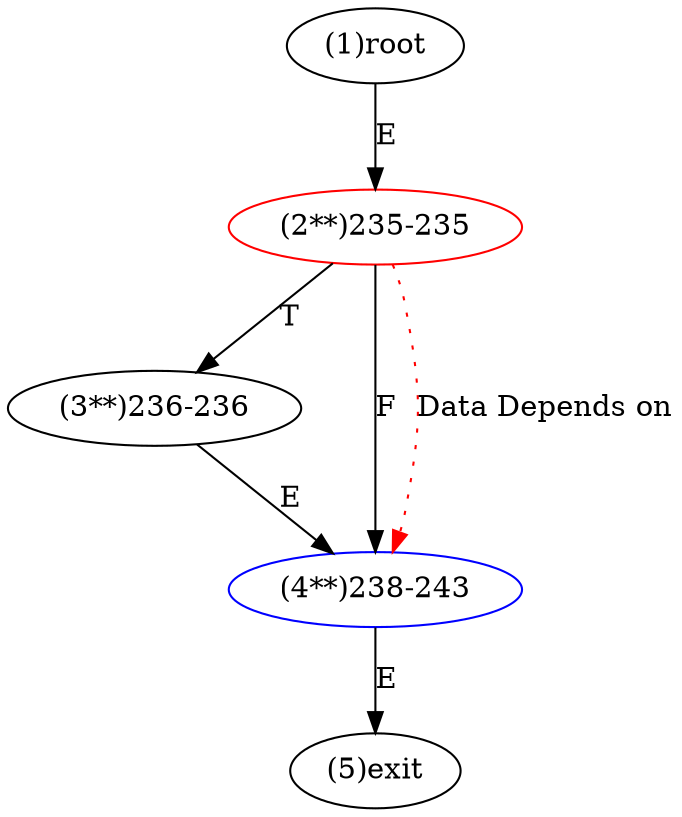 digraph "" { 
1[ label="(1)root"];
2[ label="(2**)235-235",color=red];
3[ label="(3**)236-236"];
4[ label="(4**)238-243",color=blue];
5[ label="(5)exit"];
1->2[ label="E"];
2->4[ label="F"];
2->3[ label="T"];
3->4[ label="E"];
4->5[ label="E"];
2->4[ color="red" label="Data Depends on" style = dotted ];
}